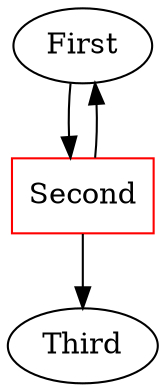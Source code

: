 digraph G {

  v0 [label="First",id="1",shape="oval",color="black"]
  v1 [label="Second",id="2",shape="box",color="red"]
  v2 [label="Third",id="3",shape="oval",color="black"]

  v0 -> v1
  v1 -> v2
  v1 -> v0

}